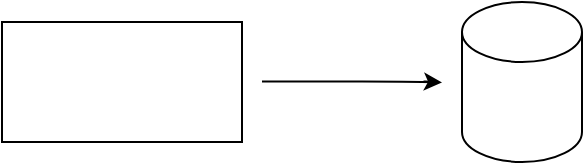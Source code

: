 <mxfile version="13.7.1" type="github"><diagram id="YmzUp3sHgdc_nFJPlNT4" name="Page-1"><mxGraphModel dx="981" dy="487" grid="1" gridSize="10" guides="1" tooltips="1" connect="1" arrows="1" fold="1" page="1" pageScale="1" pageWidth="827" pageHeight="1169" math="0" shadow="0"><root><mxCell id="0"/><mxCell id="1" parent="0"/><mxCell id="25_OQT_KXWBM16t3qdJE-1" value="" style="rounded=0;whiteSpace=wrap;html=1;" vertex="1" parent="1"><mxGeometry x="60" y="270" width="120" height="60" as="geometry"/></mxCell><mxCell id="25_OQT_KXWBM16t3qdJE-2" value="" style="shape=cylinder3;whiteSpace=wrap;html=1;boundedLbl=1;backgroundOutline=1;size=15;" vertex="1" parent="1"><mxGeometry x="290" y="260" width="60" height="80" as="geometry"/></mxCell><mxCell id="25_OQT_KXWBM16t3qdJE-3" value="" style="endArrow=classic;html=1;" edge="1" parent="1"><mxGeometry width="50" height="50" relative="1" as="geometry"><mxPoint x="190" y="299.71" as="sourcePoint"/><mxPoint x="280" y="300.21" as="targetPoint"/><Array as="points"><mxPoint x="250" y="299.71"/><mxPoint x="280" y="300.21"/><mxPoint x="270" y="299.71"/></Array></mxGeometry></mxCell></root></mxGraphModel></diagram></mxfile>
